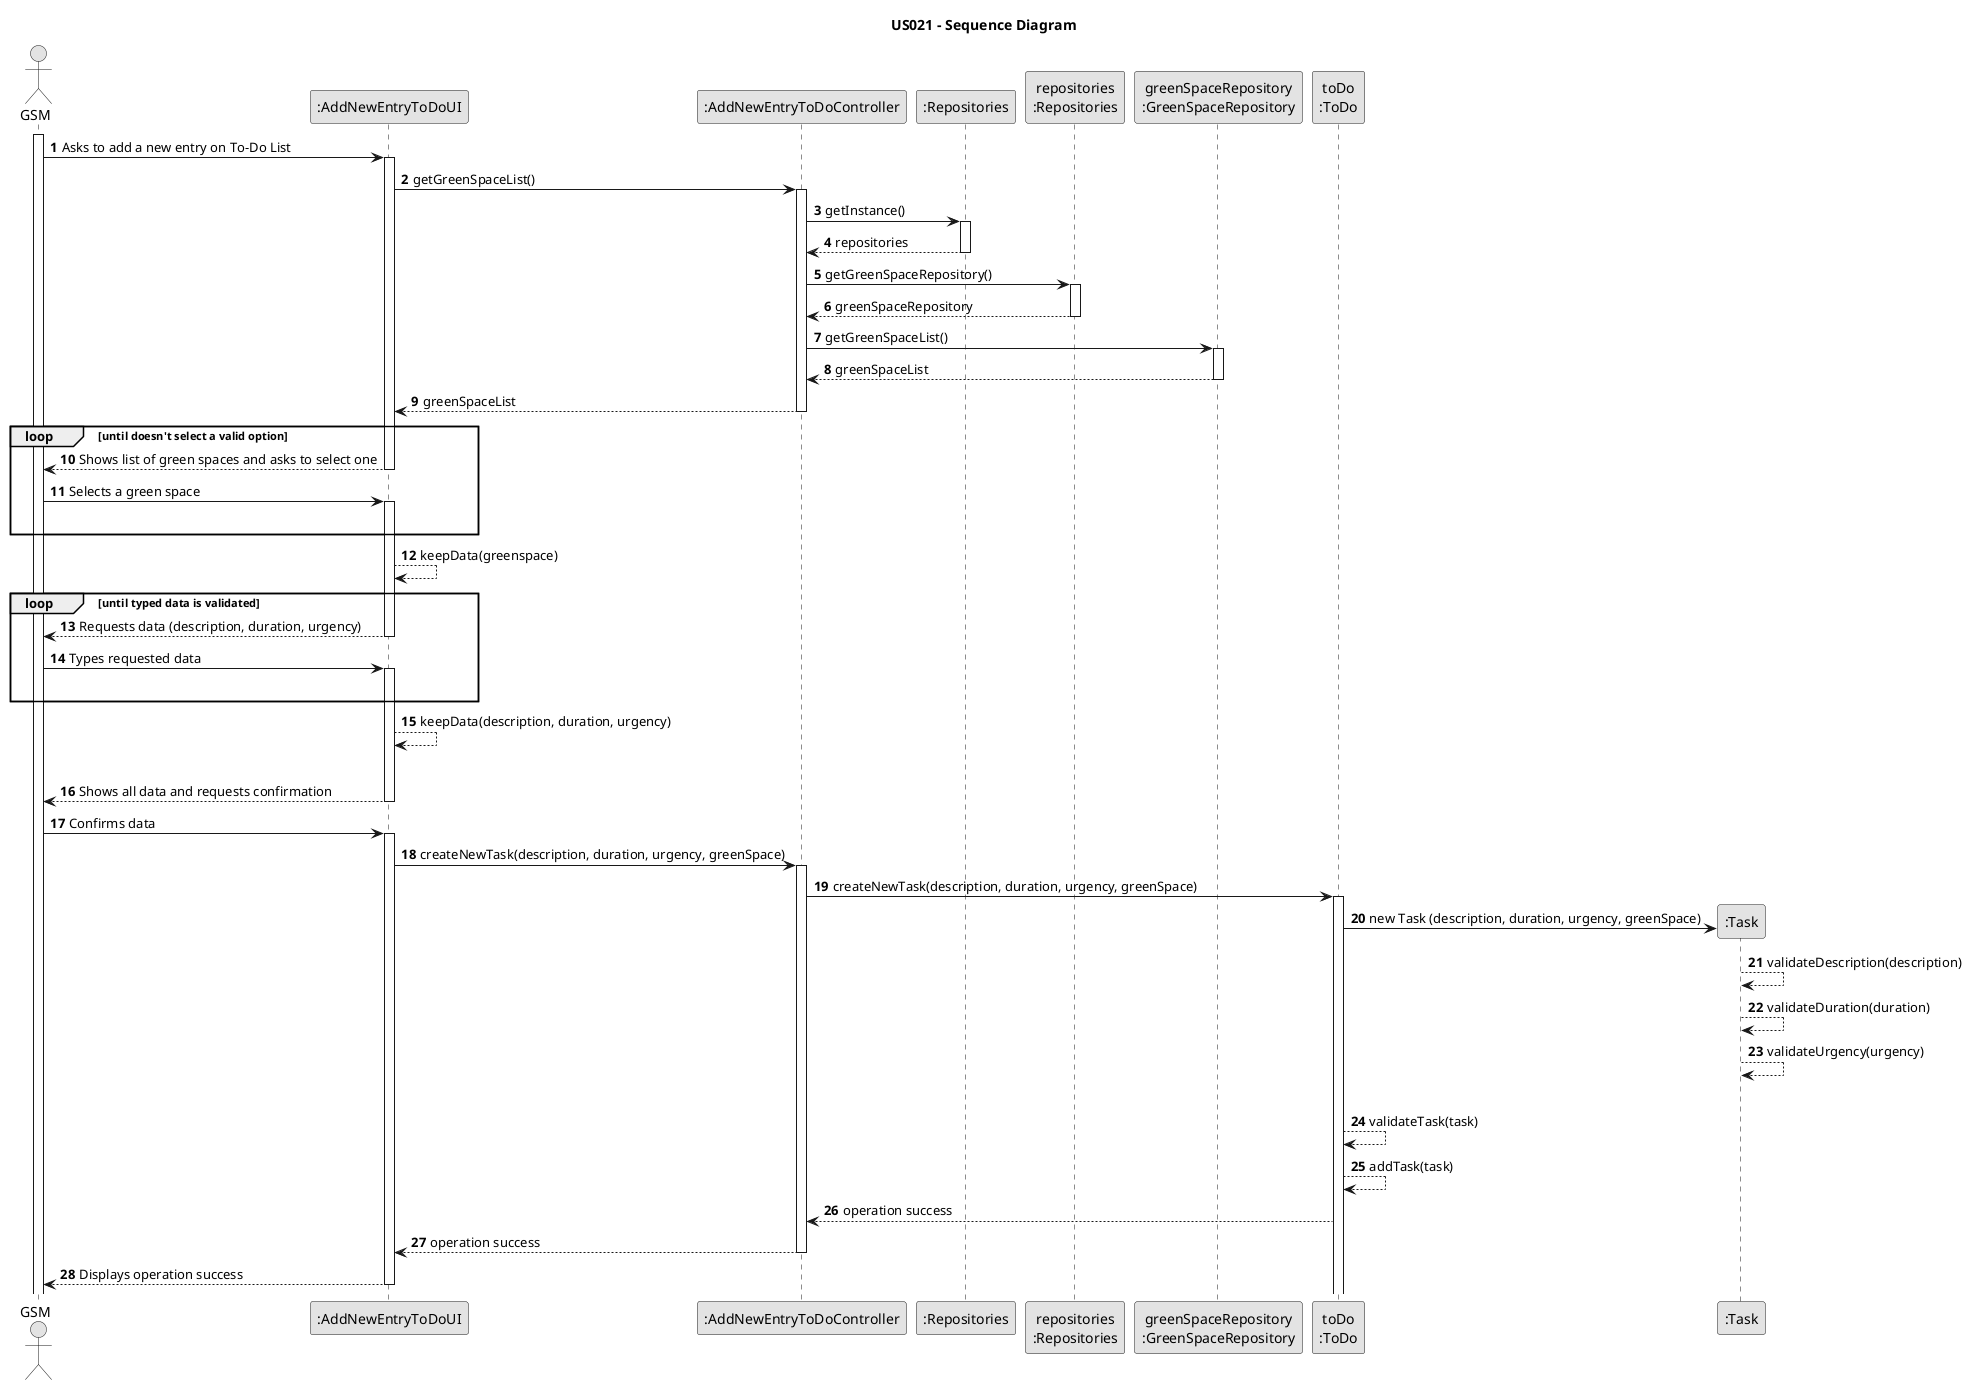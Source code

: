 @startuml
skinparam monochrome true
skinparam packageStyle rectangle
skinparam shadowing false

title US021 - Sequence Diagram

autonumber

actor "GSM" as GSM
participant ":AddNewEntryToDoUI" as UI
participant ":AddNewEntryToDoController" as CTRL
participant ":Repositories" as REPO
participant "repositories\n:Repositories" as REPOInstance
participant "greenSpaceRepository\n:GreenSpaceRepository" as GreenSpaceREPO
participant "toDo\n:ToDo" as Todo
participant ":Task" as Task

activate GSM

    GSM -> UI : Asks to add a new entry on To-Do List
    activate UI

    UI -> CTRL : getGreenSpaceList()
    activate CTRL

        CTRL -> REPO : getInstance()
        activate REPO

            REPO --> CTRL : repositories
        deactivate REPO
        CTRL -> REPOInstance: getGreenSpaceRepository()

        activate REPOInstance

            REPOInstance --> CTRL : greenSpaceRepository
        deactivate REPOInstance

        CTRL -> GreenSpaceREPO : getGreenSpaceList()
        activate GreenSpaceREPO
        GreenSpaceREPO --> CTRL : greenSpaceList
        deactivate GreenSpaceREPO








CTRL --> UI : greenSpaceList
    deactivate CTRL


    loop until doesn't select a valid option
                    UI --> GSM : Shows list of green spaces and asks to select one
                deactivate UI

                GSM -> UI : Selects a green space

                activate UI
                |||
                end

            UI --> UI : keepData(greenspace)


    loop until typed data is validated

        UI --> GSM : Requests data (description, duration, urgency)
    deactivate UI

    GSM -> UI : Types requested data

    activate UI
    |||

    end

        UI --> UI : keepData(description, duration, urgency)
        |||


                UI --> GSM : Shows all data and requests confirmation
deactivate UI
    GSM -> UI : Confirms data

    activate UI

    UI -> CTRL : createNewTask(description, duration, urgency, greenSpace)
    activate CTRL

        CTRL -> Todo : createNewTask(description, duration, urgency, greenSpace)

        activate Todo

            Todo -> Task** : new Task (description, duration, urgency, greenSpace)

            Task --> Task : validateDescription(description)

            Task --> Task : validateDuration(duration)

            Task --> Task : validateUrgency(urgency)

           |||

            Todo --> Todo : validateTask(task)

            Todo --> Todo : addTask(task)

            Todo --> CTRL : operation success
            deactivate GreenSpaceREPO
            CTRL --> UI : operation success
            deactivate CTRL
        UI --> GSM : Displays operation success
    deactivate UI

@enduml